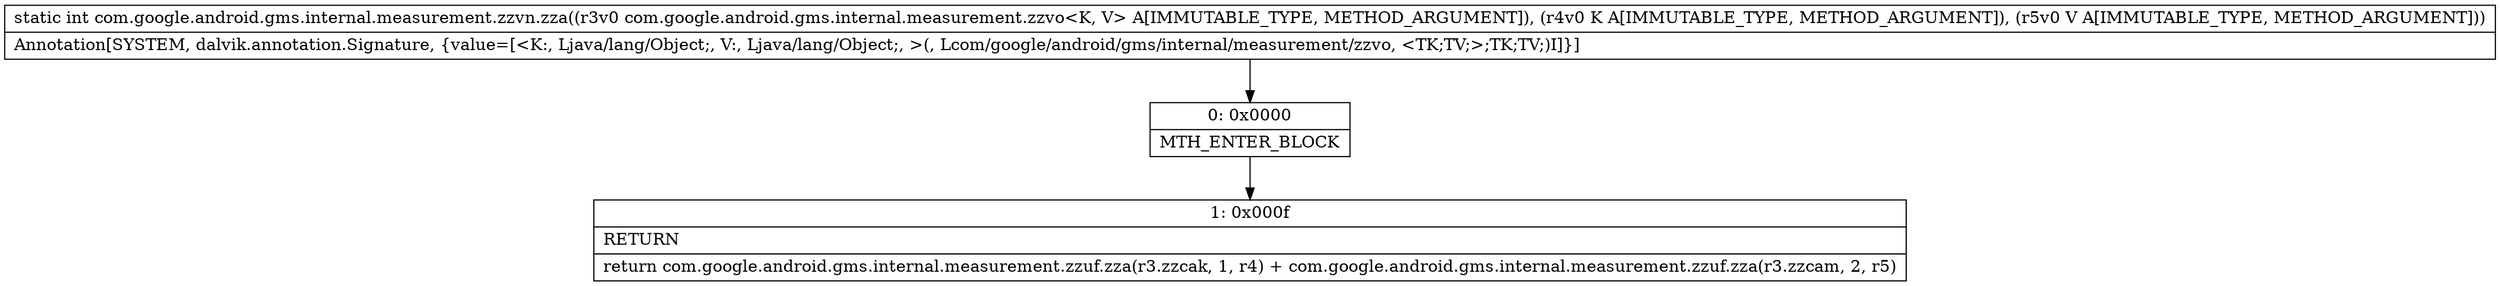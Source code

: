 digraph "CFG forcom.google.android.gms.internal.measurement.zzvn.zza(Lcom\/google\/android\/gms\/internal\/measurement\/zzvo;Ljava\/lang\/Object;Ljava\/lang\/Object;)I" {
Node_0 [shape=record,label="{0\:\ 0x0000|MTH_ENTER_BLOCK\l}"];
Node_1 [shape=record,label="{1\:\ 0x000f|RETURN\l|return com.google.android.gms.internal.measurement.zzuf.zza(r3.zzcak, 1, r4) + com.google.android.gms.internal.measurement.zzuf.zza(r3.zzcam, 2, r5)\l}"];
MethodNode[shape=record,label="{static int com.google.android.gms.internal.measurement.zzvn.zza((r3v0 com.google.android.gms.internal.measurement.zzvo\<K, V\> A[IMMUTABLE_TYPE, METHOD_ARGUMENT]), (r4v0 K A[IMMUTABLE_TYPE, METHOD_ARGUMENT]), (r5v0 V A[IMMUTABLE_TYPE, METHOD_ARGUMENT]))  | Annotation[SYSTEM, dalvik.annotation.Signature, \{value=[\<K:, Ljava\/lang\/Object;, V:, Ljava\/lang\/Object;, \>(, Lcom\/google\/android\/gms\/internal\/measurement\/zzvo, \<TK;TV;\>;TK;TV;)I]\}]\l}"];
MethodNode -> Node_0;
Node_0 -> Node_1;
}

